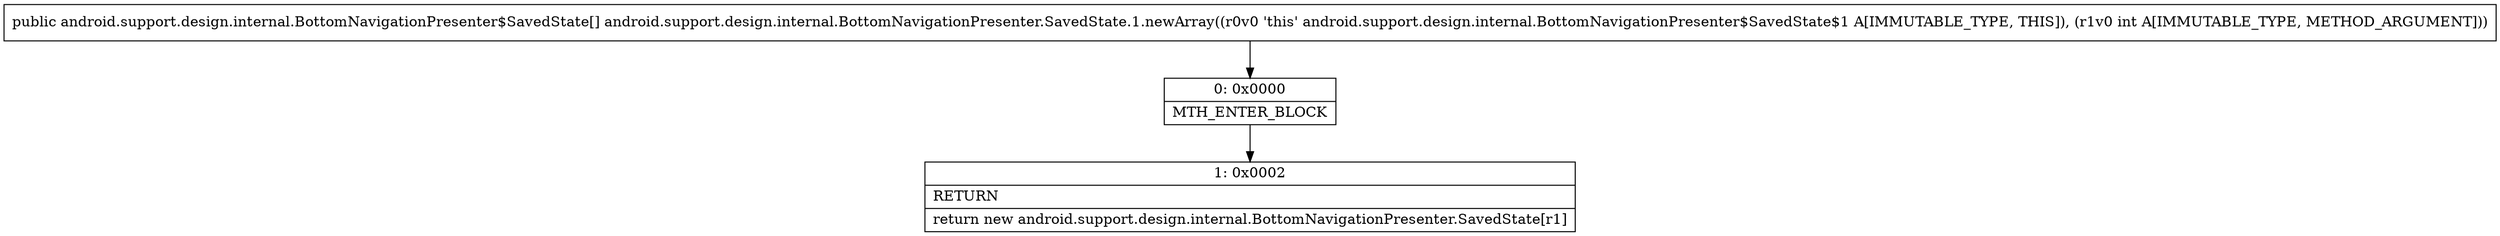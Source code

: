 digraph "CFG forandroid.support.design.internal.BottomNavigationPresenter.SavedState.1.newArray(I)[Landroid\/support\/design\/internal\/BottomNavigationPresenter$SavedState;" {
Node_0 [shape=record,label="{0\:\ 0x0000|MTH_ENTER_BLOCK\l}"];
Node_1 [shape=record,label="{1\:\ 0x0002|RETURN\l|return new android.support.design.internal.BottomNavigationPresenter.SavedState[r1]\l}"];
MethodNode[shape=record,label="{public android.support.design.internal.BottomNavigationPresenter$SavedState[] android.support.design.internal.BottomNavigationPresenter.SavedState.1.newArray((r0v0 'this' android.support.design.internal.BottomNavigationPresenter$SavedState$1 A[IMMUTABLE_TYPE, THIS]), (r1v0 int A[IMMUTABLE_TYPE, METHOD_ARGUMENT])) }"];
MethodNode -> Node_0;
Node_0 -> Node_1;
}

